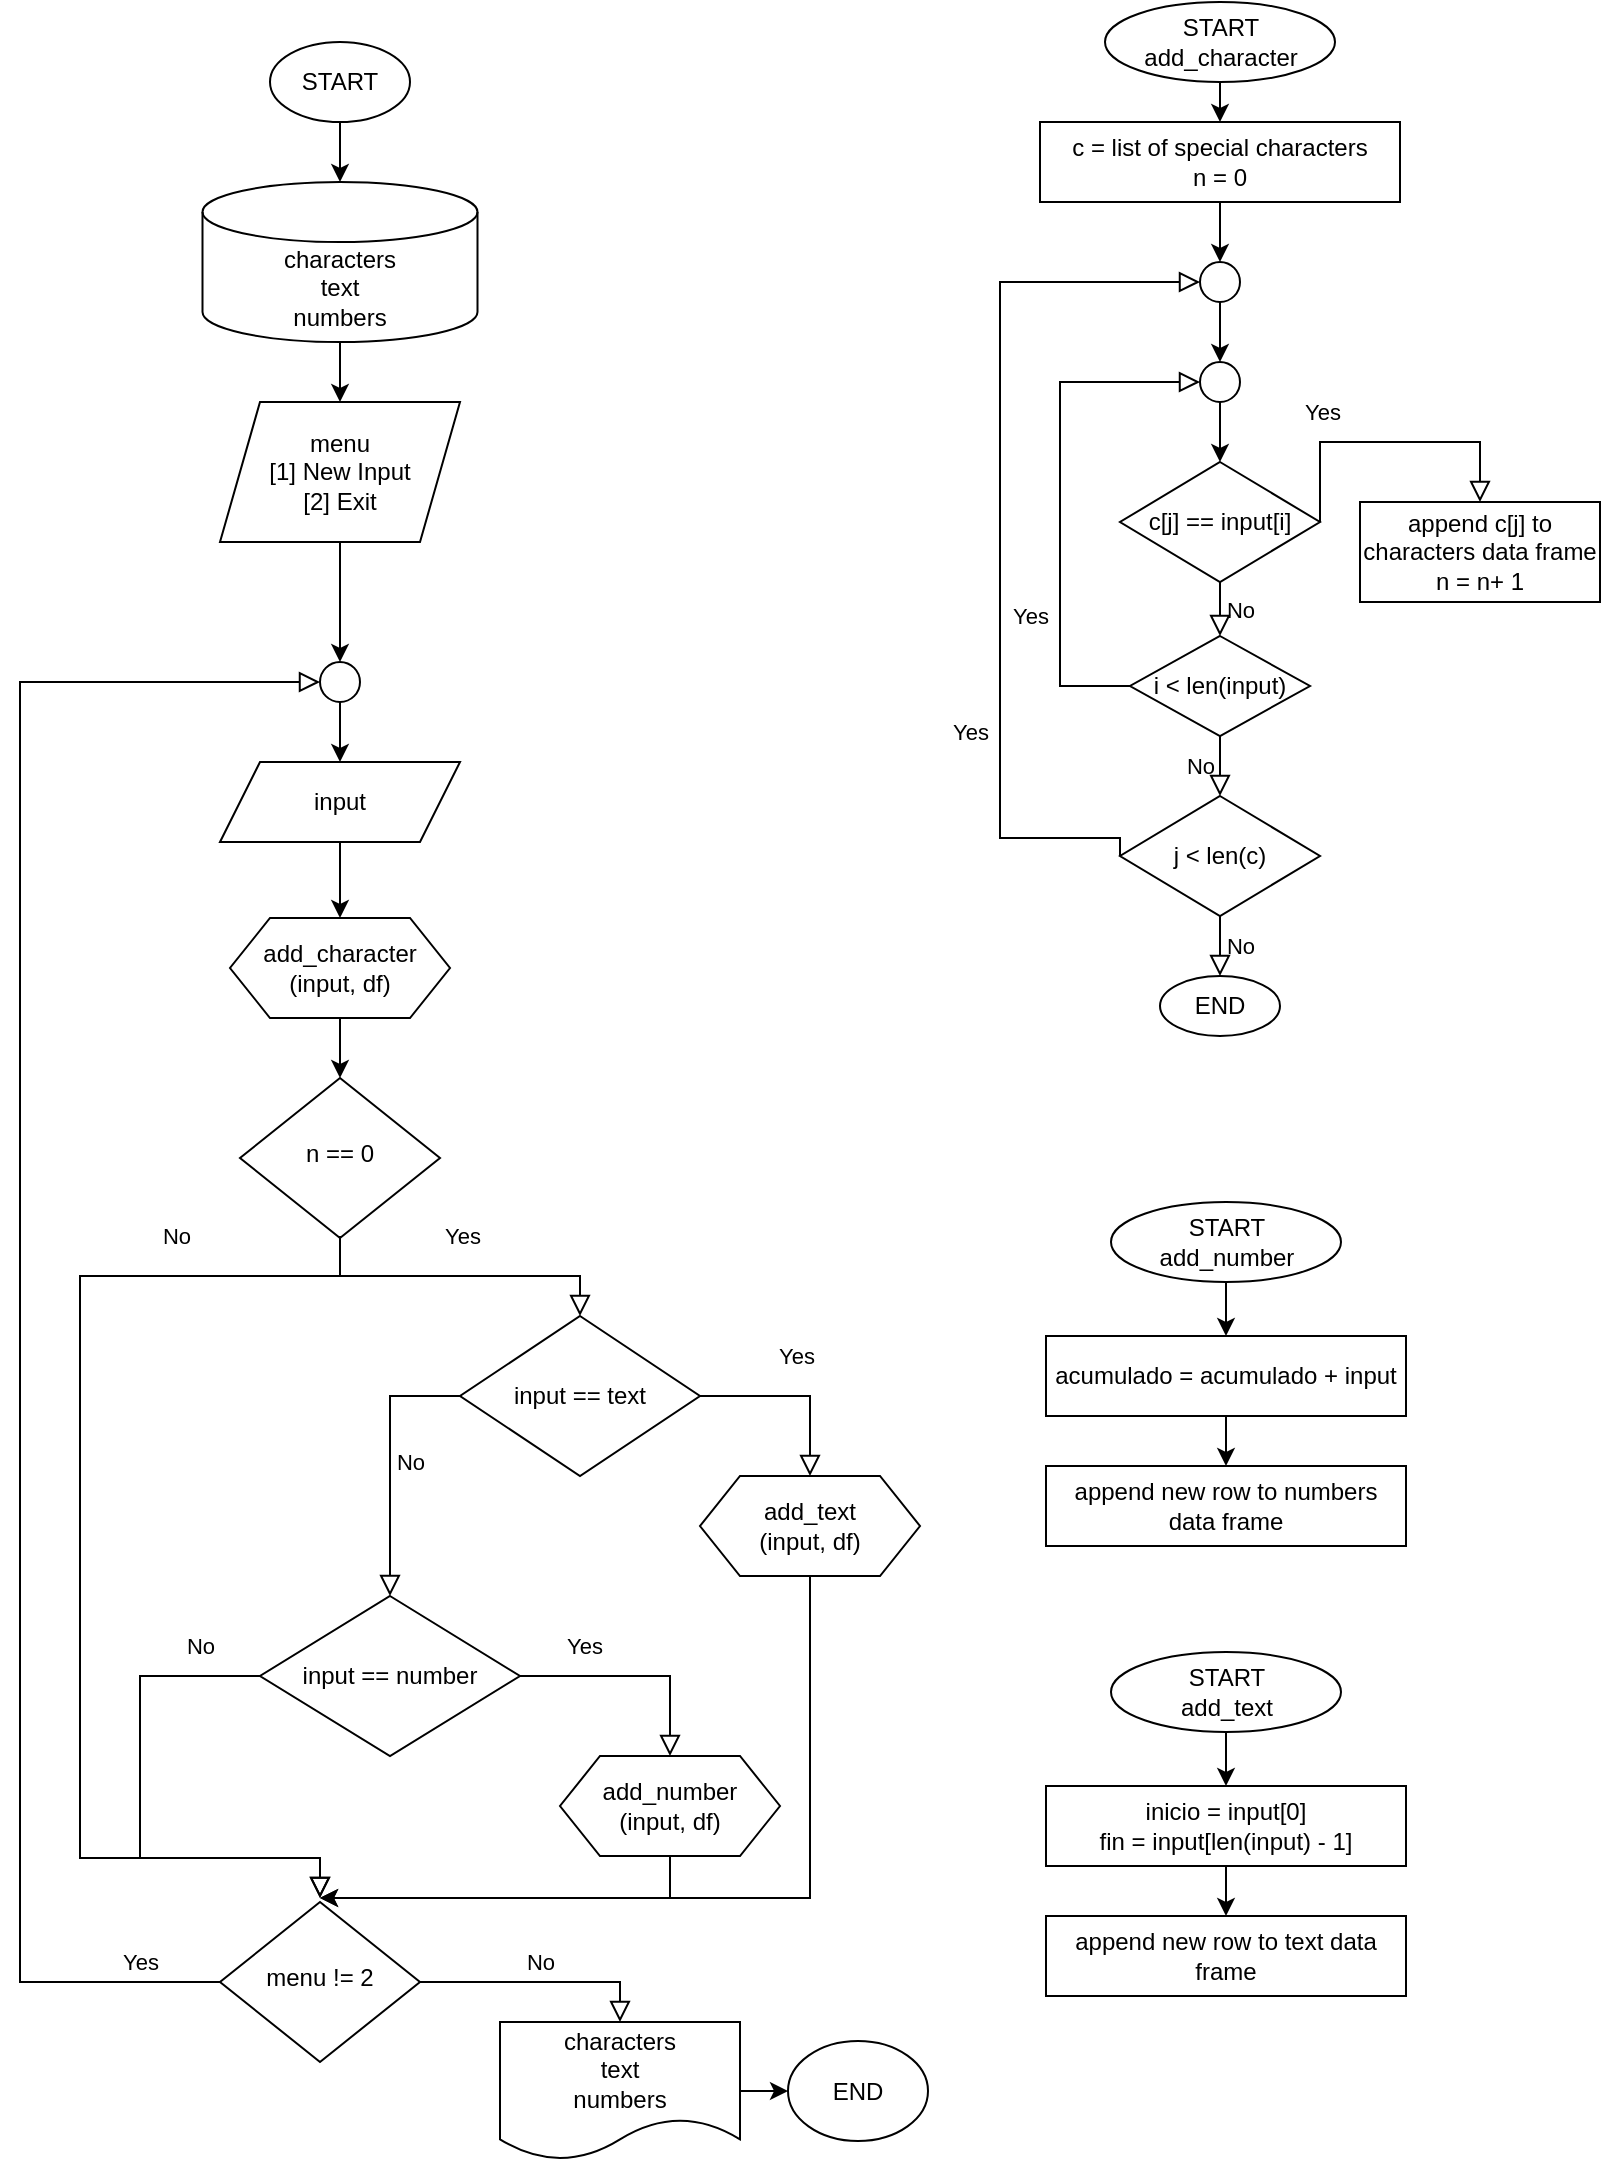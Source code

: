 <mxfile version="15.5.4" type="github">
  <diagram id="C5RBs43oDa-KdzZeNtuy" name="Page-1">
    <mxGraphModel dx="1422" dy="1935" grid="1" gridSize="10" guides="1" tooltips="1" connect="1" arrows="1" fold="1" page="1" pageScale="1" pageWidth="827" pageHeight="1169" background="none" math="0" shadow="0">
      <root>
        <mxCell id="WIyWlLk6GJQsqaUBKTNV-0" />
        <mxCell id="WIyWlLk6GJQsqaUBKTNV-1" parent="WIyWlLk6GJQsqaUBKTNV-0" />
        <mxCell id="WIyWlLk6GJQsqaUBKTNV-5" value="No" style="edgeStyle=orthogonalEdgeStyle;rounded=0;html=1;jettySize=auto;orthogonalLoop=1;fontSize=11;endArrow=block;endFill=0;endSize=8;strokeWidth=1;shadow=0;labelBackgroundColor=none;entryX=0.5;entryY=0;entryDx=0;entryDy=0;exitX=1;exitY=0.5;exitDx=0;exitDy=0;" parent="WIyWlLk6GJQsqaUBKTNV-1" source="iECJdjRSzm937SN2_Tu6-41" target="iECJdjRSzm937SN2_Tu6-8" edge="1">
          <mxGeometry y="10" relative="1" as="geometry">
            <mxPoint as="offset" />
            <mxPoint x="250" y="-160.0" as="sourcePoint" />
            <mxPoint x="558.75" y="-179" as="targetPoint" />
          </mxGeometry>
        </mxCell>
        <mxCell id="iECJdjRSzm937SN2_Tu6-3" value="n == 0" style="rhombus;whiteSpace=wrap;html=1;shadow=0;fontFamily=Helvetica;fontSize=12;align=center;strokeWidth=1;spacing=6;spacingTop=-4;" parent="WIyWlLk6GJQsqaUBKTNV-1" vertex="1">
          <mxGeometry x="140" y="-602" width="100" height="80" as="geometry" />
        </mxCell>
        <mxCell id="iECJdjRSzm937SN2_Tu6-7" style="edgeStyle=orthogonalEdgeStyle;rounded=0;orthogonalLoop=1;jettySize=auto;html=1;exitX=0.5;exitY=1;exitDx=0;exitDy=0;entryX=0.5;entryY=0;entryDx=0;entryDy=0;" parent="WIyWlLk6GJQsqaUBKTNV-1" source="iECJdjRSzm937SN2_Tu6-5" target="iECJdjRSzm937SN2_Tu6-42" edge="1">
          <mxGeometry relative="1" as="geometry">
            <mxPoint x="190" y="-840.0" as="targetPoint" />
          </mxGeometry>
        </mxCell>
        <mxCell id="iECJdjRSzm937SN2_Tu6-5" value="menu&lt;br&gt;[1] New Input&lt;br&gt;[2] Exit" style="shape=parallelogram;perimeter=parallelogramPerimeter;whiteSpace=wrap;html=1;fixedSize=1;" parent="WIyWlLk6GJQsqaUBKTNV-1" vertex="1">
          <mxGeometry x="130" y="-940" width="120" height="70" as="geometry" />
        </mxCell>
        <mxCell id="iECJdjRSzm937SN2_Tu6-8" value="characters&lt;br&gt;text&lt;br&gt;numbers" style="shape=document;whiteSpace=wrap;html=1;boundedLbl=1;" parent="WIyWlLk6GJQsqaUBKTNV-1" vertex="1">
          <mxGeometry x="270" y="-130" width="120" height="69" as="geometry" />
        </mxCell>
        <mxCell id="iECJdjRSzm937SN2_Tu6-11" style="edgeStyle=orthogonalEdgeStyle;rounded=0;orthogonalLoop=1;jettySize=auto;html=1;exitX=0.5;exitY=1;exitDx=0;exitDy=0;" parent="WIyWlLk6GJQsqaUBKTNV-1" source="iECJdjRSzm937SN2_Tu6-9" target="iECJdjRSzm937SN2_Tu6-38" edge="1">
          <mxGeometry relative="1" as="geometry">
            <mxPoint x="190" y="-682" as="targetPoint" />
          </mxGeometry>
        </mxCell>
        <mxCell id="iECJdjRSzm937SN2_Tu6-9" value="input" style="shape=parallelogram;perimeter=parallelogramPerimeter;whiteSpace=wrap;html=1;fixedSize=1;" parent="WIyWlLk6GJQsqaUBKTNV-1" vertex="1">
          <mxGeometry x="130" y="-760" width="120" height="40" as="geometry" />
        </mxCell>
        <mxCell id="iECJdjRSzm937SN2_Tu6-12" value="Yes" style="rounded=0;html=1;jettySize=auto;orthogonalLoop=1;fontSize=11;endArrow=block;endFill=0;endSize=8;strokeWidth=1;shadow=0;labelBackgroundColor=none;edgeStyle=orthogonalEdgeStyle;exitX=0.5;exitY=1;exitDx=0;exitDy=0;entryX=0.5;entryY=0;entryDx=0;entryDy=0;" parent="WIyWlLk6GJQsqaUBKTNV-1" source="iECJdjRSzm937SN2_Tu6-3" target="iECJdjRSzm937SN2_Tu6-13" edge="1">
          <mxGeometry y="20" relative="1" as="geometry">
            <mxPoint as="offset" />
            <mxPoint x="211" y="-569" as="sourcePoint" />
            <mxPoint x="190" y="-473" as="targetPoint" />
            <Array as="points">
              <mxPoint x="190" y="-503" />
              <mxPoint x="310" y="-503" />
            </Array>
          </mxGeometry>
        </mxCell>
        <mxCell id="iECJdjRSzm937SN2_Tu6-13" value="input == text" style="rhombus;whiteSpace=wrap;html=1;" parent="WIyWlLk6GJQsqaUBKTNV-1" vertex="1">
          <mxGeometry x="250" y="-483" width="120" height="80" as="geometry" />
        </mxCell>
        <mxCell id="iECJdjRSzm937SN2_Tu6-15" value="No" style="edgeStyle=orthogonalEdgeStyle;rounded=0;html=1;jettySize=auto;orthogonalLoop=1;fontSize=11;endArrow=block;endFill=0;endSize=8;strokeWidth=1;shadow=0;labelBackgroundColor=none;entryX=0.5;entryY=0;entryDx=0;entryDy=0;" parent="WIyWlLk6GJQsqaUBKTNV-1" edge="1">
          <mxGeometry x="-0.648" y="-20" relative="1" as="geometry">
            <mxPoint as="offset" />
            <mxPoint x="190" y="-523" as="sourcePoint" />
            <mxPoint x="180" y="-192" as="targetPoint" />
            <Array as="points">
              <mxPoint x="190" y="-503" />
              <mxPoint x="60" y="-503" />
              <mxPoint x="60" y="-212" />
              <mxPoint x="180" y="-212" />
            </Array>
          </mxGeometry>
        </mxCell>
        <mxCell id="iECJdjRSzm937SN2_Tu6-16" value="Yes" style="rounded=0;html=1;jettySize=auto;orthogonalLoop=1;fontSize=11;endArrow=block;endFill=0;endSize=8;strokeWidth=1;shadow=0;labelBackgroundColor=none;edgeStyle=orthogonalEdgeStyle;exitX=1;exitY=0.5;exitDx=0;exitDy=0;entryX=0.5;entryY=0;entryDx=0;entryDy=0;" parent="WIyWlLk6GJQsqaUBKTNV-1" source="iECJdjRSzm937SN2_Tu6-13" target="iECJdjRSzm937SN2_Tu6-35" edge="1">
          <mxGeometry y="20" relative="1" as="geometry">
            <mxPoint as="offset" />
            <mxPoint x="200" y="-513" as="sourcePoint" />
            <mxPoint x="460" y="-410" as="targetPoint" />
          </mxGeometry>
        </mxCell>
        <mxCell id="iECJdjRSzm937SN2_Tu6-17" value="No" style="edgeStyle=orthogonalEdgeStyle;rounded=0;html=1;jettySize=auto;orthogonalLoop=1;fontSize=11;endArrow=block;endFill=0;endSize=8;strokeWidth=1;shadow=0;labelBackgroundColor=none;exitX=0;exitY=0.5;exitDx=0;exitDy=0;" parent="WIyWlLk6GJQsqaUBKTNV-1" source="iECJdjRSzm937SN2_Tu6-13" target="iECJdjRSzm937SN2_Tu6-18" edge="1">
          <mxGeometry y="10" relative="1" as="geometry">
            <mxPoint as="offset" />
            <mxPoint x="200" y="-513" as="sourcePoint" />
            <mxPoint x="150" y="-353" as="targetPoint" />
          </mxGeometry>
        </mxCell>
        <mxCell id="iECJdjRSzm937SN2_Tu6-18" value="input == number" style="rhombus;whiteSpace=wrap;html=1;" parent="WIyWlLk6GJQsqaUBKTNV-1" vertex="1">
          <mxGeometry x="150" y="-343" width="130" height="80" as="geometry" />
        </mxCell>
        <mxCell id="iECJdjRSzm937SN2_Tu6-19" value="Yes" style="rounded=0;html=1;jettySize=auto;orthogonalLoop=1;fontSize=11;endArrow=block;endFill=0;endSize=8;strokeWidth=1;shadow=0;labelBackgroundColor=none;edgeStyle=orthogonalEdgeStyle;exitX=1;exitY=0.5;exitDx=0;exitDy=0;entryX=0.5;entryY=0;entryDx=0;entryDy=0;" parent="WIyWlLk6GJQsqaUBKTNV-1" source="iECJdjRSzm937SN2_Tu6-18" target="iECJdjRSzm937SN2_Tu6-37" edge="1">
          <mxGeometry x="-0.455" y="15" relative="1" as="geometry">
            <mxPoint as="offset" />
            <mxPoint x="380" y="-433" as="sourcePoint" />
            <mxPoint x="380" y="-293" as="targetPoint" />
          </mxGeometry>
        </mxCell>
        <mxCell id="iECJdjRSzm937SN2_Tu6-20" value="No" style="edgeStyle=orthogonalEdgeStyle;rounded=0;html=1;jettySize=auto;orthogonalLoop=1;fontSize=11;endArrow=block;endFill=0;endSize=8;strokeWidth=1;shadow=0;labelBackgroundColor=none;exitX=0;exitY=0.5;exitDx=0;exitDy=0;entryX=0.5;entryY=0;entryDx=0;entryDy=0;" parent="WIyWlLk6GJQsqaUBKTNV-1" source="iECJdjRSzm937SN2_Tu6-18" edge="1">
          <mxGeometry x="-0.771" y="-15" relative="1" as="geometry">
            <mxPoint as="offset" />
            <mxPoint x="175" y="-333" as="sourcePoint" />
            <mxPoint x="180" y="-192" as="targetPoint" />
            <Array as="points">
              <mxPoint x="90" y="-303" />
              <mxPoint x="90" y="-212" />
              <mxPoint x="180" y="-212" />
            </Array>
          </mxGeometry>
        </mxCell>
        <mxCell id="iECJdjRSzm937SN2_Tu6-23" value="characters&lt;br&gt;text&lt;br&gt;numbers" style="shape=cylinder3;whiteSpace=wrap;html=1;boundedLbl=1;backgroundOutline=1;size=15;" parent="WIyWlLk6GJQsqaUBKTNV-1" vertex="1">
          <mxGeometry x="121.25" y="-1050" width="137.5" height="80" as="geometry" />
        </mxCell>
        <mxCell id="iECJdjRSzm937SN2_Tu6-24" value="" style="endArrow=classic;html=1;rounded=0;exitX=0.5;exitY=1;exitDx=0;exitDy=0;exitPerimeter=0;entryX=0.5;entryY=0;entryDx=0;entryDy=0;" parent="WIyWlLk6GJQsqaUBKTNV-1" source="iECJdjRSzm937SN2_Tu6-23" target="iECJdjRSzm937SN2_Tu6-5" edge="1">
          <mxGeometry width="50" height="50" relative="1" as="geometry">
            <mxPoint x="110" y="-735" as="sourcePoint" />
            <mxPoint x="160" y="-785" as="targetPoint" />
          </mxGeometry>
        </mxCell>
        <mxCell id="iECJdjRSzm937SN2_Tu6-25" value="END" style="ellipse;whiteSpace=wrap;html=1;" parent="WIyWlLk6GJQsqaUBKTNV-1" vertex="1">
          <mxGeometry x="414" y="-120.5" width="70" height="50" as="geometry" />
        </mxCell>
        <mxCell id="iECJdjRSzm937SN2_Tu6-26" value="" style="endArrow=classic;html=1;rounded=0;entryX=0;entryY=0.5;entryDx=0;entryDy=0;exitX=1;exitY=0.5;exitDx=0;exitDy=0;" parent="WIyWlLk6GJQsqaUBKTNV-1" source="iECJdjRSzm937SN2_Tu6-8" target="iECJdjRSzm937SN2_Tu6-25" edge="1">
          <mxGeometry width="50" height="50" relative="1" as="geometry">
            <mxPoint x="717.75" y="-186" as="sourcePoint" />
            <mxPoint x="428.75" y="-256" as="targetPoint" />
          </mxGeometry>
        </mxCell>
        <mxCell id="iECJdjRSzm937SN2_Tu6-27" value="START" style="ellipse;whiteSpace=wrap;html=1;" parent="WIyWlLk6GJQsqaUBKTNV-1" vertex="1">
          <mxGeometry x="155" y="-1120" width="70" height="40" as="geometry" />
        </mxCell>
        <mxCell id="iECJdjRSzm937SN2_Tu6-28" value="" style="endArrow=classic;html=1;rounded=0;exitX=0.5;exitY=1;exitDx=0;exitDy=0;" parent="WIyWlLk6GJQsqaUBKTNV-1" source="iECJdjRSzm937SN2_Tu6-27" edge="1">
          <mxGeometry width="50" height="50" relative="1" as="geometry">
            <mxPoint x="110" y="-990" as="sourcePoint" />
            <mxPoint x="190" y="-1050" as="targetPoint" />
          </mxGeometry>
        </mxCell>
        <mxCell id="iECJdjRSzm937SN2_Tu6-33" style="edgeStyle=orthogonalEdgeStyle;rounded=0;orthogonalLoop=1;jettySize=auto;html=1;entryX=0.5;entryY=0;entryDx=0;entryDy=0;exitX=0.5;exitY=1;exitDx=0;exitDy=0;" parent="WIyWlLk6GJQsqaUBKTNV-1" source="iECJdjRSzm937SN2_Tu6-38" target="iECJdjRSzm937SN2_Tu6-3" edge="1">
          <mxGeometry relative="1" as="geometry">
            <mxPoint x="190" y="-642" as="sourcePoint" />
            <mxPoint x="190" y="-586" as="targetPoint" />
          </mxGeometry>
        </mxCell>
        <mxCell id="iECJdjRSzm937SN2_Tu6-35" value="add_text&lt;br&gt;(input, df)" style="shape=hexagon;perimeter=hexagonPerimeter2;whiteSpace=wrap;html=1;fixedSize=1;" parent="WIyWlLk6GJQsqaUBKTNV-1" vertex="1">
          <mxGeometry x="370" y="-403" width="110" height="50" as="geometry" />
        </mxCell>
        <mxCell id="iECJdjRSzm937SN2_Tu6-37" value="add_number&lt;br&gt;(input, df)" style="shape=hexagon;perimeter=hexagonPerimeter2;whiteSpace=wrap;html=1;fixedSize=1;" parent="WIyWlLk6GJQsqaUBKTNV-1" vertex="1">
          <mxGeometry x="300" y="-263" width="110" height="50" as="geometry" />
        </mxCell>
        <mxCell id="iECJdjRSzm937SN2_Tu6-38" value="add_character&lt;br&gt;(input,&amp;nbsp;df)" style="shape=hexagon;perimeter=hexagonPerimeter2;whiteSpace=wrap;html=1;fixedSize=1;" parent="WIyWlLk6GJQsqaUBKTNV-1" vertex="1">
          <mxGeometry x="135" y="-682" width="110" height="50" as="geometry" />
        </mxCell>
        <mxCell id="iECJdjRSzm937SN2_Tu6-39" value="" style="endArrow=classic;html=1;rounded=0;entryX=0.5;entryY=0;entryDx=0;entryDy=0;exitX=0.5;exitY=1;exitDx=0;exitDy=0;" parent="WIyWlLk6GJQsqaUBKTNV-1" edge="1">
          <mxGeometry width="50" height="50" relative="1" as="geometry">
            <mxPoint x="425" y="-353" as="sourcePoint" />
            <mxPoint x="180" y="-192" as="targetPoint" />
            <Array as="points">
              <mxPoint x="425" y="-192" />
              <mxPoint x="320" y="-192" />
            </Array>
          </mxGeometry>
        </mxCell>
        <mxCell id="iECJdjRSzm937SN2_Tu6-40" value="" style="endArrow=classic;html=1;rounded=0;entryX=0.5;entryY=0;entryDx=0;entryDy=0;exitX=0.5;exitY=1;exitDx=0;exitDy=0;" parent="WIyWlLk6GJQsqaUBKTNV-1" source="iECJdjRSzm937SN2_Tu6-37" edge="1">
          <mxGeometry width="50" height="50" relative="1" as="geometry">
            <mxPoint x="190" y="-258" as="sourcePoint" />
            <mxPoint x="180" y="-192" as="targetPoint" />
            <Array as="points">
              <mxPoint x="355" y="-192" />
            </Array>
          </mxGeometry>
        </mxCell>
        <mxCell id="iECJdjRSzm937SN2_Tu6-41" value="menu != 2" style="rhombus;whiteSpace=wrap;html=1;shadow=0;fontFamily=Helvetica;fontSize=12;align=center;strokeWidth=1;spacing=6;spacingTop=-4;" parent="WIyWlLk6GJQsqaUBKTNV-1" vertex="1">
          <mxGeometry x="130" y="-190" width="100" height="80" as="geometry" />
        </mxCell>
        <mxCell id="iECJdjRSzm937SN2_Tu6-42" value="" style="ellipse;whiteSpace=wrap;html=1;aspect=fixed;" parent="WIyWlLk6GJQsqaUBKTNV-1" vertex="1">
          <mxGeometry x="180" y="-810" width="20" height="20" as="geometry" />
        </mxCell>
        <mxCell id="iECJdjRSzm937SN2_Tu6-43" value="" style="endArrow=classic;html=1;rounded=0;exitX=0.5;exitY=1;exitDx=0;exitDy=0;entryX=0.5;entryY=0;entryDx=0;entryDy=0;" parent="WIyWlLk6GJQsqaUBKTNV-1" source="iECJdjRSzm937SN2_Tu6-42" target="iECJdjRSzm937SN2_Tu6-9" edge="1">
          <mxGeometry width="50" height="50" relative="1" as="geometry">
            <mxPoint x="240" y="-510" as="sourcePoint" />
            <mxPoint x="290" y="-560" as="targetPoint" />
          </mxGeometry>
        </mxCell>
        <mxCell id="iECJdjRSzm937SN2_Tu6-45" value="Yes" style="rounded=0;html=1;jettySize=auto;orthogonalLoop=1;fontSize=11;endArrow=block;endFill=0;endSize=8;strokeWidth=1;shadow=0;labelBackgroundColor=none;edgeStyle=orthogonalEdgeStyle;entryX=0;entryY=0.5;entryDx=0;entryDy=0;exitX=0;exitY=0.5;exitDx=0;exitDy=0;" parent="WIyWlLk6GJQsqaUBKTNV-1" source="iECJdjRSzm937SN2_Tu6-41" target="iECJdjRSzm937SN2_Tu6-42" edge="1">
          <mxGeometry x="-0.911" y="-10" relative="1" as="geometry">
            <mxPoint as="offset" />
            <mxPoint x="120" y="-146" as="sourcePoint" />
            <mxPoint x="365" y="-253" as="targetPoint" />
            <Array as="points">
              <mxPoint x="30" y="-150" />
              <mxPoint x="30" y="-800" />
            </Array>
          </mxGeometry>
        </mxCell>
        <mxCell id="iECJdjRSzm937SN2_Tu6-46" value="c = list of special characters&lt;br&gt;n = 0" style="rounded=0;whiteSpace=wrap;html=1;" parent="WIyWlLk6GJQsqaUBKTNV-1" vertex="1">
          <mxGeometry x="540" y="-1080" width="180" height="40" as="geometry" />
        </mxCell>
        <mxCell id="iECJdjRSzm937SN2_Tu6-47" value="START&lt;br&gt;add_character" style="ellipse;whiteSpace=wrap;html=1;" parent="WIyWlLk6GJQsqaUBKTNV-1" vertex="1">
          <mxGeometry x="572.5" y="-1140" width="115" height="40" as="geometry" />
        </mxCell>
        <mxCell id="iECJdjRSzm937SN2_Tu6-48" value="j &amp;lt; len(c)" style="rhombus;whiteSpace=wrap;html=1;" parent="WIyWlLk6GJQsqaUBKTNV-1" vertex="1">
          <mxGeometry x="580" y="-743" width="100" height="60" as="geometry" />
        </mxCell>
        <mxCell id="iECJdjRSzm937SN2_Tu6-49" value="i &amp;lt; len(input)" style="rhombus;whiteSpace=wrap;html=1;" parent="WIyWlLk6GJQsqaUBKTNV-1" vertex="1">
          <mxGeometry x="585" y="-823" width="90" height="50" as="geometry" />
        </mxCell>
        <mxCell id="iECJdjRSzm937SN2_Tu6-50" value="Yes" style="rounded=0;html=1;jettySize=auto;orthogonalLoop=1;fontSize=11;endArrow=block;endFill=0;endSize=8;strokeWidth=1;shadow=0;labelBackgroundColor=none;edgeStyle=orthogonalEdgeStyle;entryX=0;entryY=0.5;entryDx=0;entryDy=0;exitX=0;exitY=0.5;exitDx=0;exitDy=0;" parent="WIyWlLk6GJQsqaUBKTNV-1" source="iECJdjRSzm937SN2_Tu6-48" target="iECJdjRSzm937SN2_Tu6-61" edge="1">
          <mxGeometry x="-0.455" y="15" relative="1" as="geometry">
            <mxPoint as="offset" />
            <mxPoint x="460" y="-670" as="sourcePoint" />
            <mxPoint x="755" y="-940" as="targetPoint" />
            <Array as="points">
              <mxPoint x="520" y="-722" />
              <mxPoint x="520" y="-1000" />
            </Array>
          </mxGeometry>
        </mxCell>
        <mxCell id="iECJdjRSzm937SN2_Tu6-51" value="Yes" style="rounded=0;html=1;jettySize=auto;orthogonalLoop=1;fontSize=11;endArrow=block;endFill=0;endSize=8;strokeWidth=1;shadow=0;labelBackgroundColor=none;edgeStyle=orthogonalEdgeStyle;exitX=0;exitY=0.5;exitDx=0;exitDy=0;entryX=0;entryY=0.5;entryDx=0;entryDy=0;" parent="WIyWlLk6GJQsqaUBKTNV-1" source="iECJdjRSzm937SN2_Tu6-49" target="iECJdjRSzm937SN2_Tu6-80" edge="1">
          <mxGeometry x="-0.455" y="15" relative="1" as="geometry">
            <mxPoint as="offset" />
            <mxPoint x="757" y="-1020.0" as="sourcePoint" />
            <mxPoint x="799" y="-985.0" as="targetPoint" />
            <Array as="points">
              <mxPoint x="550" y="-798" />
              <mxPoint x="550" y="-950" />
            </Array>
          </mxGeometry>
        </mxCell>
        <mxCell id="iECJdjRSzm937SN2_Tu6-52" value="c[j] == input[i]" style="rhombus;whiteSpace=wrap;html=1;" parent="WIyWlLk6GJQsqaUBKTNV-1" vertex="1">
          <mxGeometry x="580" y="-910" width="100" height="60" as="geometry" />
        </mxCell>
        <mxCell id="iECJdjRSzm937SN2_Tu6-53" value="Yes" style="rounded=0;html=1;jettySize=auto;orthogonalLoop=1;fontSize=11;endArrow=block;endFill=0;endSize=8;strokeWidth=1;shadow=0;labelBackgroundColor=none;edgeStyle=orthogonalEdgeStyle;exitX=1;exitY=0.5;exitDx=0;exitDy=0;entryX=0.5;entryY=0;entryDx=0;entryDy=0;" parent="WIyWlLk6GJQsqaUBKTNV-1" source="iECJdjRSzm937SN2_Tu6-52" target="iECJdjRSzm937SN2_Tu6-54" edge="1">
          <mxGeometry x="-0.455" y="15" relative="1" as="geometry">
            <mxPoint as="offset" />
            <mxPoint x="849" y="-955.0" as="sourcePoint" />
            <mxPoint x="889" y="-925.0" as="targetPoint" />
            <Array as="points">
              <mxPoint x="680" y="-920" />
            </Array>
          </mxGeometry>
        </mxCell>
        <mxCell id="iECJdjRSzm937SN2_Tu6-54" value="append c[j] to characters data frame&lt;br&gt;n = n+ 1&lt;br&gt;" style="rounded=0;whiteSpace=wrap;html=1;" parent="WIyWlLk6GJQsqaUBKTNV-1" vertex="1">
          <mxGeometry x="700" y="-890" width="120" height="50" as="geometry" />
        </mxCell>
        <mxCell id="iECJdjRSzm937SN2_Tu6-56" value="" style="endArrow=classic;html=1;rounded=0;exitX=0.5;exitY=1;exitDx=0;exitDy=0;entryX=0.5;entryY=0;entryDx=0;entryDy=0;" parent="WIyWlLk6GJQsqaUBKTNV-1" source="iECJdjRSzm937SN2_Tu6-47" target="iECJdjRSzm937SN2_Tu6-46" edge="1">
          <mxGeometry width="50" height="50" relative="1" as="geometry">
            <mxPoint x="410" y="-930" as="sourcePoint" />
            <mxPoint x="460" y="-980" as="targetPoint" />
          </mxGeometry>
        </mxCell>
        <mxCell id="iECJdjRSzm937SN2_Tu6-58" value="END" style="ellipse;whiteSpace=wrap;html=1;" parent="WIyWlLk6GJQsqaUBKTNV-1" vertex="1">
          <mxGeometry x="600" y="-653" width="60" height="30" as="geometry" />
        </mxCell>
        <mxCell id="iECJdjRSzm937SN2_Tu6-59" value="No" style="edgeStyle=orthogonalEdgeStyle;rounded=0;html=1;jettySize=auto;orthogonalLoop=1;fontSize=11;endArrow=block;endFill=0;endSize=8;strokeWidth=1;shadow=0;labelBackgroundColor=none;exitX=0.5;exitY=1;exitDx=0;exitDy=0;entryX=0.5;entryY=0;entryDx=0;entryDy=0;" parent="WIyWlLk6GJQsqaUBKTNV-1" source="iECJdjRSzm937SN2_Tu6-48" target="iECJdjRSzm937SN2_Tu6-58" edge="1">
          <mxGeometry y="10" relative="1" as="geometry">
            <mxPoint as="offset" />
            <mxPoint x="539.5" y="-723" as="sourcePoint" />
            <mxPoint x="504.5" y="-623" as="targetPoint" />
          </mxGeometry>
        </mxCell>
        <mxCell id="iECJdjRSzm937SN2_Tu6-60" value="" style="endArrow=classic;html=1;rounded=0;exitX=0.5;exitY=1;exitDx=0;exitDy=0;entryX=0.5;entryY=0;entryDx=0;entryDy=0;" parent="WIyWlLk6GJQsqaUBKTNV-1" source="iECJdjRSzm937SN2_Tu6-46" target="iECJdjRSzm937SN2_Tu6-61" edge="1">
          <mxGeometry width="50" height="50" relative="1" as="geometry">
            <mxPoint x="410" y="-920" as="sourcePoint" />
            <mxPoint x="460" y="-970" as="targetPoint" />
          </mxGeometry>
        </mxCell>
        <mxCell id="iECJdjRSzm937SN2_Tu6-64" value="" style="endArrow=classic;html=1;rounded=0;exitX=0.5;exitY=1;exitDx=0;exitDy=0;entryX=0.5;entryY=0;entryDx=0;entryDy=0;startArrow=none;" parent="WIyWlLk6GJQsqaUBKTNV-1" source="iECJdjRSzm937SN2_Tu6-61" target="iECJdjRSzm937SN2_Tu6-80" edge="1">
          <mxGeometry width="50" height="50" relative="1" as="geometry">
            <mxPoint x="630" y="-1000" as="sourcePoint" />
            <mxPoint x="630" y="-980" as="targetPoint" />
          </mxGeometry>
        </mxCell>
        <mxCell id="iECJdjRSzm937SN2_Tu6-66" value="No" style="edgeStyle=orthogonalEdgeStyle;rounded=0;html=1;jettySize=auto;orthogonalLoop=1;fontSize=11;endArrow=block;endFill=0;endSize=8;strokeWidth=1;shadow=0;labelBackgroundColor=none;exitX=0.5;exitY=1;exitDx=0;exitDy=0;" parent="WIyWlLk6GJQsqaUBKTNV-1" source="iECJdjRSzm937SN2_Tu6-49" target="iECJdjRSzm937SN2_Tu6-48" edge="1">
          <mxGeometry y="10" relative="1" as="geometry">
            <mxPoint as="offset" />
            <mxPoint x="584" y="-803" as="sourcePoint" />
            <mxPoint x="627" y="-843" as="targetPoint" />
          </mxGeometry>
        </mxCell>
        <mxCell id="iECJdjRSzm937SN2_Tu6-70" value="acumulado = acumulado + input" style="rounded=0;whiteSpace=wrap;html=1;" parent="WIyWlLk6GJQsqaUBKTNV-1" vertex="1">
          <mxGeometry x="543" y="-473" width="180" height="40" as="geometry" />
        </mxCell>
        <mxCell id="iECJdjRSzm937SN2_Tu6-71" value="START&lt;br&gt;add_number" style="ellipse;whiteSpace=wrap;html=1;" parent="WIyWlLk6GJQsqaUBKTNV-1" vertex="1">
          <mxGeometry x="575.5" y="-540" width="115" height="40" as="geometry" />
        </mxCell>
        <mxCell id="iECJdjRSzm937SN2_Tu6-72" value="append new row to numbers data frame" style="rounded=0;whiteSpace=wrap;html=1;" parent="WIyWlLk6GJQsqaUBKTNV-1" vertex="1">
          <mxGeometry x="543" y="-408" width="180" height="40" as="geometry" />
        </mxCell>
        <mxCell id="iECJdjRSzm937SN2_Tu6-73" value="" style="endArrow=classic;html=1;rounded=0;exitX=0.5;exitY=1;exitDx=0;exitDy=0;entryX=0.5;entryY=0;entryDx=0;entryDy=0;" parent="WIyWlLk6GJQsqaUBKTNV-1" source="iECJdjRSzm937SN2_Tu6-71" target="iECJdjRSzm937SN2_Tu6-70" edge="1">
          <mxGeometry width="50" height="50" relative="1" as="geometry">
            <mxPoint x="213" y="-413" as="sourcePoint" />
            <mxPoint x="263" y="-463" as="targetPoint" />
          </mxGeometry>
        </mxCell>
        <mxCell id="iECJdjRSzm937SN2_Tu6-74" value="" style="endArrow=classic;html=1;rounded=0;exitX=0.5;exitY=1;exitDx=0;exitDy=0;entryX=0.5;entryY=0;entryDx=0;entryDy=0;" parent="WIyWlLk6GJQsqaUBKTNV-1" source="iECJdjRSzm937SN2_Tu6-70" target="iECJdjRSzm937SN2_Tu6-72" edge="1">
          <mxGeometry width="50" height="50" relative="1" as="geometry">
            <mxPoint x="643" y="-490" as="sourcePoint" />
            <mxPoint x="643" y="-463" as="targetPoint" />
          </mxGeometry>
        </mxCell>
        <mxCell id="iECJdjRSzm937SN2_Tu6-75" value="inicio = input[0]&lt;br&gt;fin = input[len(input) - 1]" style="rounded=0;whiteSpace=wrap;html=1;" parent="WIyWlLk6GJQsqaUBKTNV-1" vertex="1">
          <mxGeometry x="543" y="-248" width="180" height="40" as="geometry" />
        </mxCell>
        <mxCell id="iECJdjRSzm937SN2_Tu6-76" value="START&lt;br&gt;add_text" style="ellipse;whiteSpace=wrap;html=1;" parent="WIyWlLk6GJQsqaUBKTNV-1" vertex="1">
          <mxGeometry x="575.5" y="-315" width="115" height="40" as="geometry" />
        </mxCell>
        <mxCell id="iECJdjRSzm937SN2_Tu6-77" value="append new row to text data frame" style="rounded=0;whiteSpace=wrap;html=1;" parent="WIyWlLk6GJQsqaUBKTNV-1" vertex="1">
          <mxGeometry x="543" y="-183" width="180" height="40" as="geometry" />
        </mxCell>
        <mxCell id="iECJdjRSzm937SN2_Tu6-78" value="" style="endArrow=classic;html=1;rounded=0;exitX=0.5;exitY=1;exitDx=0;exitDy=0;entryX=0.5;entryY=0;entryDx=0;entryDy=0;" parent="WIyWlLk6GJQsqaUBKTNV-1" source="iECJdjRSzm937SN2_Tu6-76" target="iECJdjRSzm937SN2_Tu6-75" edge="1">
          <mxGeometry width="50" height="50" relative="1" as="geometry">
            <mxPoint x="213" y="-188" as="sourcePoint" />
            <mxPoint x="263" y="-238" as="targetPoint" />
          </mxGeometry>
        </mxCell>
        <mxCell id="iECJdjRSzm937SN2_Tu6-79" value="" style="endArrow=classic;html=1;rounded=0;exitX=0.5;exitY=1;exitDx=0;exitDy=0;entryX=0.5;entryY=0;entryDx=0;entryDy=0;" parent="WIyWlLk6GJQsqaUBKTNV-1" source="iECJdjRSzm937SN2_Tu6-75" target="iECJdjRSzm937SN2_Tu6-77" edge="1">
          <mxGeometry width="50" height="50" relative="1" as="geometry">
            <mxPoint x="643" y="-265" as="sourcePoint" />
            <mxPoint x="643" y="-238" as="targetPoint" />
          </mxGeometry>
        </mxCell>
        <mxCell id="iECJdjRSzm937SN2_Tu6-80" value="" style="ellipse;whiteSpace=wrap;html=1;aspect=fixed;" parent="WIyWlLk6GJQsqaUBKTNV-1" vertex="1">
          <mxGeometry x="620" y="-960" width="20" height="20" as="geometry" />
        </mxCell>
        <mxCell id="iECJdjRSzm937SN2_Tu6-81" value="" style="endArrow=classic;html=1;rounded=0;exitX=0.5;exitY=1;exitDx=0;exitDy=0;entryX=0.5;entryY=0;entryDx=0;entryDy=0;exitPerimeter=0;" parent="WIyWlLk6GJQsqaUBKTNV-1" source="iECJdjRSzm937SN2_Tu6-80" target="iECJdjRSzm937SN2_Tu6-52" edge="1">
          <mxGeometry width="50" height="50" relative="1" as="geometry">
            <mxPoint x="640" y="-990" as="sourcePoint" />
            <mxPoint x="640" y="-970" as="targetPoint" />
          </mxGeometry>
        </mxCell>
        <mxCell id="iECJdjRSzm937SN2_Tu6-61" value="" style="ellipse;whiteSpace=wrap;html=1;aspect=fixed;" parent="WIyWlLk6GJQsqaUBKTNV-1" vertex="1">
          <mxGeometry x="620" y="-1010" width="20" height="20" as="geometry" />
        </mxCell>
        <mxCell id="iECJdjRSzm937SN2_Tu6-83" value="No" style="edgeStyle=orthogonalEdgeStyle;rounded=0;html=1;jettySize=auto;orthogonalLoop=1;fontSize=11;endArrow=block;endFill=0;endSize=8;strokeWidth=1;shadow=0;labelBackgroundColor=none;exitX=0.5;exitY=1;exitDx=0;exitDy=0;entryX=0.5;entryY=0;entryDx=0;entryDy=0;" parent="WIyWlLk6GJQsqaUBKTNV-1" source="iECJdjRSzm937SN2_Tu6-52" target="iECJdjRSzm937SN2_Tu6-49" edge="1">
          <mxGeometry y="10" relative="1" as="geometry">
            <mxPoint as="offset" />
            <mxPoint x="660" y="-774" as="sourcePoint" />
            <mxPoint x="630" y="-830" as="targetPoint" />
            <Array as="points" />
          </mxGeometry>
        </mxCell>
      </root>
    </mxGraphModel>
  </diagram>
</mxfile>
